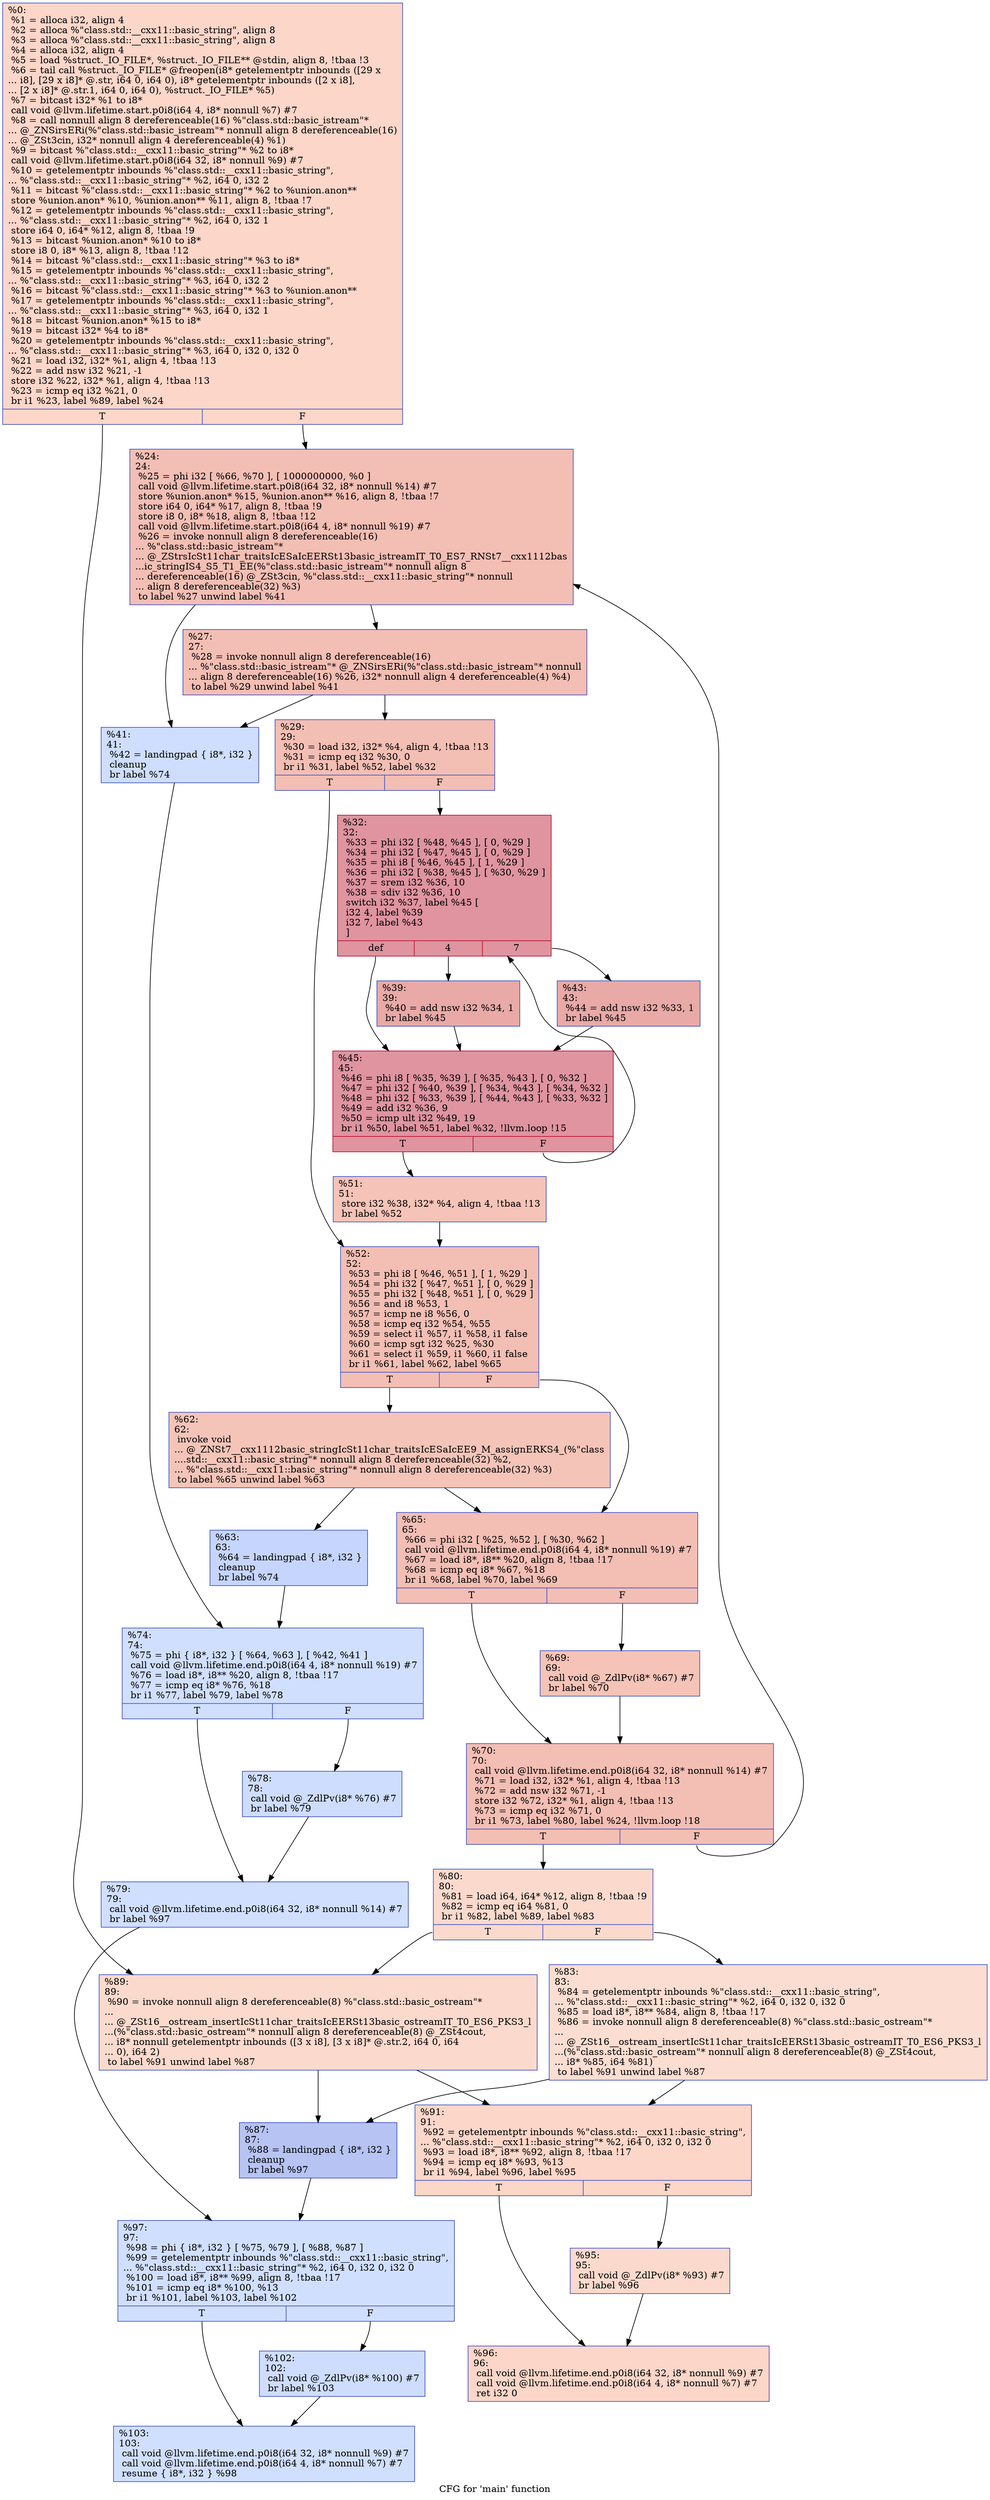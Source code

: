 digraph "CFG for 'main' function" {
	label="CFG for 'main' function";

	Node0x557506165df0 [shape=record,color="#3d50c3ff", style=filled, fillcolor="#f6a38570",label="{%0:\l  %1 = alloca i32, align 4\l  %2 = alloca %\"class.std::__cxx11::basic_string\", align 8\l  %3 = alloca %\"class.std::__cxx11::basic_string\", align 8\l  %4 = alloca i32, align 4\l  %5 = load %struct._IO_FILE*, %struct._IO_FILE** @stdin, align 8, !tbaa !3\l  %6 = tail call %struct._IO_FILE* @freopen(i8* getelementptr inbounds ([29 x\l... i8], [29 x i8]* @.str, i64 0, i64 0), i8* getelementptr inbounds ([2 x i8],\l... [2 x i8]* @.str.1, i64 0, i64 0), %struct._IO_FILE* %5)\l  %7 = bitcast i32* %1 to i8*\l  call void @llvm.lifetime.start.p0i8(i64 4, i8* nonnull %7) #7\l  %8 = call nonnull align 8 dereferenceable(16) %\"class.std::basic_istream\"*\l... @_ZNSirsERi(%\"class.std::basic_istream\"* nonnull align 8 dereferenceable(16)\l... @_ZSt3cin, i32* nonnull align 4 dereferenceable(4) %1)\l  %9 = bitcast %\"class.std::__cxx11::basic_string\"* %2 to i8*\l  call void @llvm.lifetime.start.p0i8(i64 32, i8* nonnull %9) #7\l  %10 = getelementptr inbounds %\"class.std::__cxx11::basic_string\",\l... %\"class.std::__cxx11::basic_string\"* %2, i64 0, i32 2\l  %11 = bitcast %\"class.std::__cxx11::basic_string\"* %2 to %union.anon**\l  store %union.anon* %10, %union.anon** %11, align 8, !tbaa !7\l  %12 = getelementptr inbounds %\"class.std::__cxx11::basic_string\",\l... %\"class.std::__cxx11::basic_string\"* %2, i64 0, i32 1\l  store i64 0, i64* %12, align 8, !tbaa !9\l  %13 = bitcast %union.anon* %10 to i8*\l  store i8 0, i8* %13, align 8, !tbaa !12\l  %14 = bitcast %\"class.std::__cxx11::basic_string\"* %3 to i8*\l  %15 = getelementptr inbounds %\"class.std::__cxx11::basic_string\",\l... %\"class.std::__cxx11::basic_string\"* %3, i64 0, i32 2\l  %16 = bitcast %\"class.std::__cxx11::basic_string\"* %3 to %union.anon**\l  %17 = getelementptr inbounds %\"class.std::__cxx11::basic_string\",\l... %\"class.std::__cxx11::basic_string\"* %3, i64 0, i32 1\l  %18 = bitcast %union.anon* %15 to i8*\l  %19 = bitcast i32* %4 to i8*\l  %20 = getelementptr inbounds %\"class.std::__cxx11::basic_string\",\l... %\"class.std::__cxx11::basic_string\"* %3, i64 0, i32 0, i32 0\l  %21 = load i32, i32* %1, align 4, !tbaa !13\l  %22 = add nsw i32 %21, -1\l  store i32 %22, i32* %1, align 4, !tbaa !13\l  %23 = icmp eq i32 %21, 0\l  br i1 %23, label %89, label %24\l|{<s0>T|<s1>F}}"];
	Node0x557506165df0:s0 -> Node0x557506169b40;
	Node0x557506165df0:s1 -> Node0x557506169bd0;
	Node0x557506169bd0 [shape=record,color="#3d50c3ff", style=filled, fillcolor="#e36c5570",label="{%24:\l24:                                               \l  %25 = phi i32 [ %66, %70 ], [ 1000000000, %0 ]\l  call void @llvm.lifetime.start.p0i8(i64 32, i8* nonnull %14) #7\l  store %union.anon* %15, %union.anon** %16, align 8, !tbaa !7\l  store i64 0, i64* %17, align 8, !tbaa !9\l  store i8 0, i8* %18, align 8, !tbaa !12\l  call void @llvm.lifetime.start.p0i8(i64 4, i8* nonnull %19) #7\l  %26 = invoke nonnull align 8 dereferenceable(16)\l... %\"class.std::basic_istream\"*\l... @_ZStrsIcSt11char_traitsIcESaIcEERSt13basic_istreamIT_T0_ES7_RNSt7__cxx1112bas\l...ic_stringIS4_S5_T1_EE(%\"class.std::basic_istream\"* nonnull align 8\l... dereferenceable(16) @_ZSt3cin, %\"class.std::__cxx11::basic_string\"* nonnull\l... align 8 dereferenceable(32) %3)\l          to label %27 unwind label %41\l}"];
	Node0x557506169bd0 -> Node0x55750616b6b0;
	Node0x557506169bd0 -> Node0x55750616b740;
	Node0x55750616b6b0 [shape=record,color="#3d50c3ff", style=filled, fillcolor="#e36c5570",label="{%27:\l27:                                               \l  %28 = invoke nonnull align 8 dereferenceable(16)\l... %\"class.std::basic_istream\"* @_ZNSirsERi(%\"class.std::basic_istream\"* nonnull\l... align 8 dereferenceable(16) %26, i32* nonnull align 4 dereferenceable(4) %4)\l          to label %29 unwind label %41\l}"];
	Node0x55750616b6b0 -> Node0x55750616ba80;
	Node0x55750616b6b0 -> Node0x55750616b740;
	Node0x55750616ba80 [shape=record,color="#3d50c3ff", style=filled, fillcolor="#e36c5570",label="{%29:\l29:                                               \l  %30 = load i32, i32* %4, align 4, !tbaa !13\l  %31 = icmp eq i32 %30, 0\l  br i1 %31, label %52, label %32\l|{<s0>T|<s1>F}}"];
	Node0x55750616ba80:s0 -> Node0x55750616bcb0;
	Node0x55750616ba80:s1 -> Node0x55750616bd00;
	Node0x55750616bd00 [shape=record,color="#b70d28ff", style=filled, fillcolor="#b70d2870",label="{%32:\l32:                                               \l  %33 = phi i32 [ %48, %45 ], [ 0, %29 ]\l  %34 = phi i32 [ %47, %45 ], [ 0, %29 ]\l  %35 = phi i8 [ %46, %45 ], [ 1, %29 ]\l  %36 = phi i32 [ %38, %45 ], [ %30, %29 ]\l  %37 = srem i32 %36, 10\l  %38 = sdiv i32 %36, 10\l  switch i32 %37, label %45 [\l    i32 4, label %39\l    i32 7, label %43\l  ]\l|{<s0>def|<s1>4|<s2>7}}"];
	Node0x55750616bd00:s0 -> Node0x55750616c050;
	Node0x55750616bd00:s1 -> Node0x55750616c670;
	Node0x55750616bd00:s2 -> Node0x55750616c6f0;
	Node0x55750616c670 [shape=record,color="#3d50c3ff", style=filled, fillcolor="#ca3b3770",label="{%39:\l39:                                               \l  %40 = add nsw i32 %34, 1\l  br label %45\l}"];
	Node0x55750616c670 -> Node0x55750616c050;
	Node0x55750616b740 [shape=record,color="#3d50c3ff", style=filled, fillcolor="#93b5fe70",label="{%41:\l41:                                               \l  %42 = landingpad \{ i8*, i32 \}\l          cleanup\l  br label %74\l}"];
	Node0x55750616b740 -> Node0x55750616c9f0;
	Node0x55750616c6f0 [shape=record,color="#3d50c3ff", style=filled, fillcolor="#ca3b3770",label="{%43:\l43:                                               \l  %44 = add nsw i32 %33, 1\l  br label %45\l}"];
	Node0x55750616c6f0 -> Node0x55750616c050;
	Node0x55750616c050 [shape=record,color="#b70d28ff", style=filled, fillcolor="#b70d2870",label="{%45:\l45:                                               \l  %46 = phi i8 [ %35, %39 ], [ %35, %43 ], [ 0, %32 ]\l  %47 = phi i32 [ %40, %39 ], [ %34, %43 ], [ %34, %32 ]\l  %48 = phi i32 [ %33, %39 ], [ %44, %43 ], [ %33, %32 ]\l  %49 = add i32 %36, 9\l  %50 = icmp ult i32 %49, 19\l  br i1 %50, label %51, label %32, !llvm.loop !15\l|{<s0>T|<s1>F}}"];
	Node0x55750616c050:s0 -> Node0x55750616cf40;
	Node0x55750616c050:s1 -> Node0x55750616bd00;
	Node0x55750616cf40 [shape=record,color="#3d50c3ff", style=filled, fillcolor="#e8765c70",label="{%51:\l51:                                               \l  store i32 %38, i32* %4, align 4, !tbaa !13\l  br label %52\l}"];
	Node0x55750616cf40 -> Node0x55750616bcb0;
	Node0x55750616bcb0 [shape=record,color="#3d50c3ff", style=filled, fillcolor="#e36c5570",label="{%52:\l52:                                               \l  %53 = phi i8 [ %46, %51 ], [ 1, %29 ]\l  %54 = phi i32 [ %47, %51 ], [ 0, %29 ]\l  %55 = phi i32 [ %48, %51 ], [ 0, %29 ]\l  %56 = and i8 %53, 1\l  %57 = icmp ne i8 %56, 0\l  %58 = icmp eq i32 %54, %55\l  %59 = select i1 %57, i1 %58, i1 false\l  %60 = icmp sgt i32 %25, %30\l  %61 = select i1 %59, i1 %60, i1 false\l  br i1 %61, label %62, label %65\l|{<s0>T|<s1>F}}"];
	Node0x55750616bcb0:s0 -> Node0x55750616d770;
	Node0x55750616bcb0:s1 -> Node0x55750616d7c0;
	Node0x55750616d770 [shape=record,color="#3d50c3ff", style=filled, fillcolor="#e97a5f70",label="{%62:\l62:                                               \l  invoke void\l... @_ZNSt7__cxx1112basic_stringIcSt11char_traitsIcESaIcEE9_M_assignERKS4_(%\"class\l....std::__cxx11::basic_string\"* nonnull align 8 dereferenceable(32) %2,\l... %\"class.std::__cxx11::basic_string\"* nonnull align 8 dereferenceable(32) %3)\l          to label %65 unwind label %63\l}"];
	Node0x55750616d770 -> Node0x55750616d7c0;
	Node0x55750616d770 -> Node0x55750616d910;
	Node0x55750616d910 [shape=record,color="#3d50c3ff", style=filled, fillcolor="#7ea1fa70",label="{%63:\l63:                                               \l  %64 = landingpad \{ i8*, i32 \}\l          cleanup\l  br label %74\l}"];
	Node0x55750616d910 -> Node0x55750616c9f0;
	Node0x55750616d7c0 [shape=record,color="#3d50c3ff", style=filled, fillcolor="#e36c5570",label="{%65:\l65:                                               \l  %66 = phi i32 [ %25, %52 ], [ %30, %62 ]\l  call void @llvm.lifetime.end.p0i8(i64 4, i8* nonnull %19) #7\l  %67 = load i8*, i8** %20, align 8, !tbaa !17\l  %68 = icmp eq i8* %67, %18\l  br i1 %68, label %70, label %69\l|{<s0>T|<s1>F}}"];
	Node0x55750616d7c0:s0 -> Node0x557506169d40;
	Node0x55750616d7c0:s1 -> Node0x55750616e580;
	Node0x55750616e580 [shape=record,color="#3d50c3ff", style=filled, fillcolor="#e8765c70",label="{%69:\l69:                                               \l  call void @_ZdlPv(i8* %67) #7\l  br label %70\l}"];
	Node0x55750616e580 -> Node0x557506169d40;
	Node0x557506169d40 [shape=record,color="#3d50c3ff", style=filled, fillcolor="#e36c5570",label="{%70:\l70:                                               \l  call void @llvm.lifetime.end.p0i8(i64 32, i8* nonnull %14) #7\l  %71 = load i32, i32* %1, align 4, !tbaa !13\l  %72 = add nsw i32 %71, -1\l  store i32 %72, i32* %1, align 4, !tbaa !13\l  %73 = icmp eq i32 %71, 0\l  br i1 %73, label %80, label %24, !llvm.loop !18\l|{<s0>T|<s1>F}}"];
	Node0x557506169d40:s0 -> Node0x55750616ece0;
	Node0x557506169d40:s1 -> Node0x557506169bd0;
	Node0x55750616c9f0 [shape=record,color="#3d50c3ff", style=filled, fillcolor="#96b7ff70",label="{%74:\l74:                                               \l  %75 = phi \{ i8*, i32 \} [ %64, %63 ], [ %42, %41 ]\l  call void @llvm.lifetime.end.p0i8(i64 4, i8* nonnull %19) #7\l  %76 = load i8*, i8** %20, align 8, !tbaa !17\l  %77 = icmp eq i8* %76, %18\l  br i1 %77, label %79, label %78\l|{<s0>T|<s1>F}}"];
	Node0x55750616c9f0:s0 -> Node0x55750616f770;
	Node0x55750616c9f0:s1 -> Node0x55750616f7c0;
	Node0x55750616f7c0 [shape=record,color="#3d50c3ff", style=filled, fillcolor="#8fb1fe70",label="{%78:\l78:                                               \l  call void @_ZdlPv(i8* %76) #7\l  br label %79\l}"];
	Node0x55750616f7c0 -> Node0x55750616f770;
	Node0x55750616f770 [shape=record,color="#3d50c3ff", style=filled, fillcolor="#96b7ff70",label="{%79:\l79:                                               \l  call void @llvm.lifetime.end.p0i8(i64 32, i8* nonnull %14) #7\l  br label %97\l}"];
	Node0x55750616f770 -> Node0x55750616fb70;
	Node0x55750616ece0 [shape=record,color="#3d50c3ff", style=filled, fillcolor="#f7ac8e70",label="{%80:\l80:                                               \l  %81 = load i64, i64* %12, align 8, !tbaa !9\l  %82 = icmp eq i64 %81, 0\l  br i1 %82, label %89, label %83\l|{<s0>T|<s1>F}}"];
	Node0x55750616ece0:s0 -> Node0x557506169b40;
	Node0x55750616ece0:s1 -> Node0x55750616fd30;
	Node0x55750616fd30 [shape=record,color="#3d50c3ff", style=filled, fillcolor="#f7b39670",label="{%83:\l83:                                               \l  %84 = getelementptr inbounds %\"class.std::__cxx11::basic_string\",\l... %\"class.std::__cxx11::basic_string\"* %2, i64 0, i32 0, i32 0\l  %85 = load i8*, i8** %84, align 8, !tbaa !17\l  %86 = invoke nonnull align 8 dereferenceable(8) %\"class.std::basic_ostream\"*\l...\l... @_ZSt16__ostream_insertIcSt11char_traitsIcEERSt13basic_ostreamIT_T0_ES6_PKS3_l\l...(%\"class.std::basic_ostream\"* nonnull align 8 dereferenceable(8) @_ZSt4cout,\l... i8* %85, i64 %81)\l          to label %91 unwind label %87\l}"];
	Node0x55750616fd30 -> Node0x55750616ff50;
	Node0x55750616fd30 -> Node0x55750616ffa0;
	Node0x55750616ffa0 [shape=record,color="#3d50c3ff", style=filled, fillcolor="#5977e370",label="{%87:\l87:                                               \l  %88 = landingpad \{ i8*, i32 \}\l          cleanup\l  br label %97\l}"];
	Node0x55750616ffa0 -> Node0x55750616fb70;
	Node0x557506169b40 [shape=record,color="#3d50c3ff", style=filled, fillcolor="#f7ac8e70",label="{%89:\l89:                                               \l  %90 = invoke nonnull align 8 dereferenceable(8) %\"class.std::basic_ostream\"*\l...\l... @_ZSt16__ostream_insertIcSt11char_traitsIcEERSt13basic_ostreamIT_T0_ES6_PKS3_l\l...(%\"class.std::basic_ostream\"* nonnull align 8 dereferenceable(8) @_ZSt4cout,\l... i8* nonnull getelementptr inbounds ([3 x i8], [3 x i8]* @.str.2, i64 0, i64\l... 0), i64 2)\l          to label %91 unwind label %87\l}"];
	Node0x557506169b40 -> Node0x55750616ff50;
	Node0x557506169b40 -> Node0x55750616ffa0;
	Node0x55750616ff50 [shape=record,color="#3d50c3ff", style=filled, fillcolor="#f6a38570",label="{%91:\l91:                                               \l  %92 = getelementptr inbounds %\"class.std::__cxx11::basic_string\",\l... %\"class.std::__cxx11::basic_string\"* %2, i64 0, i32 0, i32 0\l  %93 = load i8*, i8** %92, align 8, !tbaa !17\l  %94 = icmp eq i8* %93, %13\l  br i1 %94, label %96, label %95\l|{<s0>T|<s1>F}}"];
	Node0x55750616ff50:s0 -> Node0x557506170600;
	Node0x55750616ff50:s1 -> Node0x557506170650;
	Node0x557506170650 [shape=record,color="#3d50c3ff", style=filled, fillcolor="#f7ac8e70",label="{%95:\l95:                                               \l  call void @_ZdlPv(i8* %93) #7\l  br label %96\l}"];
	Node0x557506170650 -> Node0x557506170600;
	Node0x557506170600 [shape=record,color="#3d50c3ff", style=filled, fillcolor="#f6a38570",label="{%96:\l96:                                               \l  call void @llvm.lifetime.end.p0i8(i64 32, i8* nonnull %9) #7\l  call void @llvm.lifetime.end.p0i8(i64 4, i8* nonnull %7) #7\l  ret i32 0\l}"];
	Node0x55750616fb70 [shape=record,color="#3d50c3ff", style=filled, fillcolor="#96b7ff70",label="{%97:\l97:                                               \l  %98 = phi \{ i8*, i32 \} [ %75, %79 ], [ %88, %87 ]\l  %99 = getelementptr inbounds %\"class.std::__cxx11::basic_string\",\l... %\"class.std::__cxx11::basic_string\"* %2, i64 0, i32 0, i32 0\l  %100 = load i8*, i8** %99, align 8, !tbaa !17\l  %101 = icmp eq i8* %100, %13\l  br i1 %101, label %103, label %102\l|{<s0>T|<s1>F}}"];
	Node0x55750616fb70:s0 -> Node0x557506170d20;
	Node0x55750616fb70:s1 -> Node0x557506170d70;
	Node0x557506170d70 [shape=record,color="#3d50c3ff", style=filled, fillcolor="#8fb1fe70",label="{%102:\l102:                                              \l  call void @_ZdlPv(i8* %100) #7\l  br label %103\l}"];
	Node0x557506170d70 -> Node0x557506170d20;
	Node0x557506170d20 [shape=record,color="#3d50c3ff", style=filled, fillcolor="#96b7ff70",label="{%103:\l103:                                              \l  call void @llvm.lifetime.end.p0i8(i64 32, i8* nonnull %9) #7\l  call void @llvm.lifetime.end.p0i8(i64 4, i8* nonnull %7) #7\l  resume \{ i8*, i32 \} %98\l}"];
}

